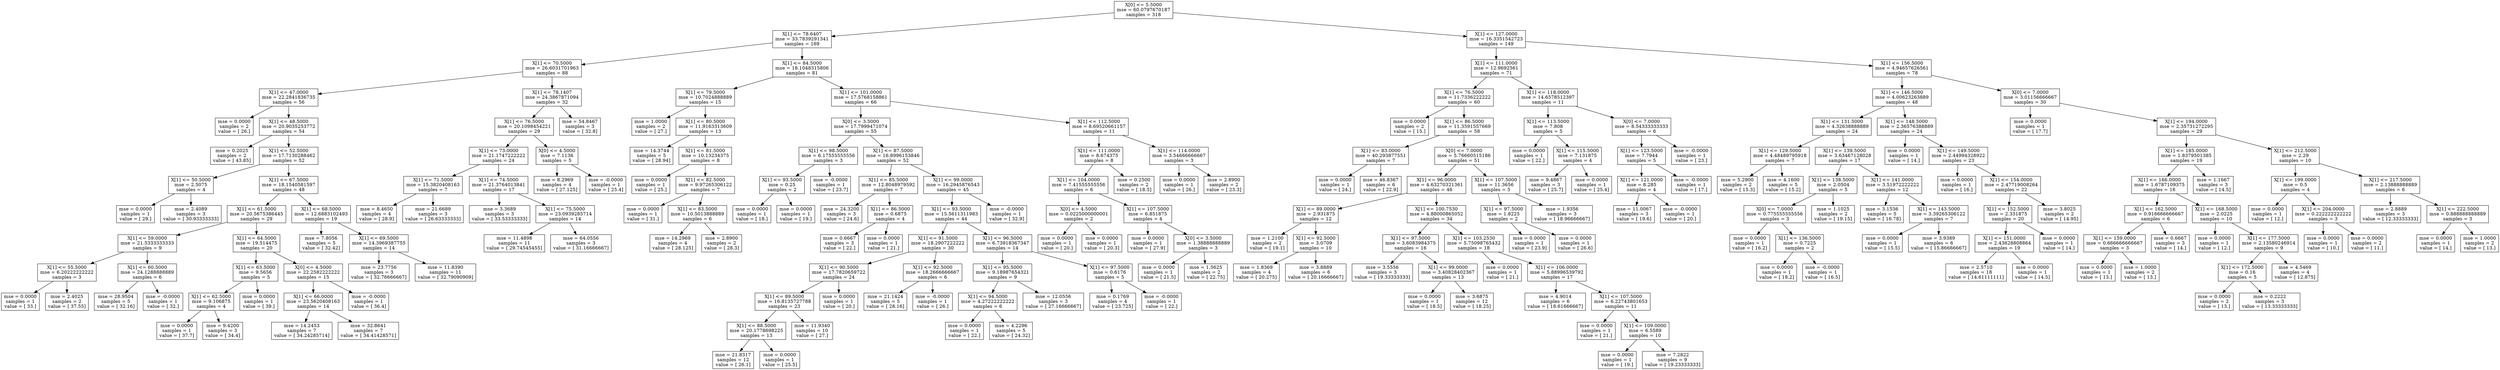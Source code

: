 digraph Tree {
0 [label="X[0] <= 5.5000\nmse = 60.0797670187\nsamples = 318", shape="box"] ;
1 [label="X[1] <= 78.6407\nmse = 33.7839291341\nsamples = 169", shape="box"] ;
0 -> 1 ;
2 [label="X[1] <= 70.5000\nmse = 26.6031701963\nsamples = 88", shape="box"] ;
1 -> 2 ;
3 [label="X[1] <= 47.0000\nmse = 22.2841836735\nsamples = 56", shape="box"] ;
2 -> 3 ;
4 [label="mse = 0.0000\nsamples = 2\nvalue = [ 26.]", shape="box"] ;
3 -> 4 ;
5 [label="X[1] <= 48.5000\nmse = 20.9035253772\nsamples = 54", shape="box"] ;
3 -> 5 ;
6 [label="mse = 0.2025\nsamples = 2\nvalue = [ 43.85]", shape="box"] ;
5 -> 6 ;
7 [label="X[1] <= 52.5000\nmse = 17.7130288462\nsamples = 52", shape="box"] ;
5 -> 7 ;
8 [label="X[1] <= 50.5000\nmse = 2.5075\nsamples = 4", shape="box"] ;
7 -> 8 ;
9 [label="mse = 0.0000\nsamples = 1\nvalue = [ 29.]", shape="box"] ;
8 -> 9 ;
10 [label="mse = 2.4089\nsamples = 3\nvalue = [ 30.93333333]", shape="box"] ;
8 -> 10 ;
11 [label="X[1] <= 67.5000\nmse = 18.1540581597\nsamples = 48", shape="box"] ;
7 -> 11 ;
12 [label="X[1] <= 61.5000\nmse = 20.5675386445\nsamples = 29", shape="box"] ;
11 -> 12 ;
13 [label="X[1] <= 59.0000\nmse = 21.5333333333\nsamples = 9", shape="box"] ;
12 -> 13 ;
14 [label="X[1] <= 55.5000\nmse = 6.20222222222\nsamples = 3", shape="box"] ;
13 -> 14 ;
15 [label="mse = 0.0000\nsamples = 1\nvalue = [ 33.]", shape="box"] ;
14 -> 15 ;
16 [label="mse = 2.4025\nsamples = 2\nvalue = [ 37.55]", shape="box"] ;
14 -> 16 ;
17 [label="X[1] <= 60.5000\nmse = 24.1288888889\nsamples = 6", shape="box"] ;
13 -> 17 ;
18 [label="mse = 28.9504\nsamples = 5\nvalue = [ 32.16]", shape="box"] ;
17 -> 18 ;
19 [label="mse = -0.0000\nsamples = 1\nvalue = [ 32.]", shape="box"] ;
17 -> 19 ;
20 [label="X[1] <= 64.5000\nmse = 19.514475\nsamples = 20", shape="box"] ;
12 -> 20 ;
21 [label="X[1] <= 63.5000\nmse = 9.5656\nsamples = 5", shape="box"] ;
20 -> 21 ;
22 [label="X[1] <= 62.5000\nmse = 9.106875\nsamples = 4", shape="box"] ;
21 -> 22 ;
23 [label="mse = 0.0000\nsamples = 1\nvalue = [ 37.7]", shape="box"] ;
22 -> 23 ;
24 [label="mse = 9.4200\nsamples = 3\nvalue = [ 34.4]", shape="box"] ;
22 -> 24 ;
25 [label="mse = 0.0000\nsamples = 1\nvalue = [ 39.]", shape="box"] ;
21 -> 25 ;
26 [label="X[0] <= 4.5000\nmse = 22.2582222222\nsamples = 15", shape="box"] ;
20 -> 26 ;
27 [label="X[1] <= 66.0000\nmse = 23.5620408163\nsamples = 14", shape="box"] ;
26 -> 27 ;
28 [label="mse = 14.2453\nsamples = 7\nvalue = [ 34.24285714]", shape="box"] ;
27 -> 28 ;
29 [label="mse = 32.8641\nsamples = 7\nvalue = [ 34.41428571]", shape="box"] ;
27 -> 29 ;
30 [label="mse = -0.0000\nsamples = 1\nvalue = [ 36.4]", shape="box"] ;
26 -> 30 ;
31 [label="X[1] <= 68.5000\nmse = 12.6883102493\nsamples = 19", shape="box"] ;
11 -> 31 ;
32 [label="mse = 7.8056\nsamples = 5\nvalue = [ 32.42]", shape="box"] ;
31 -> 32 ;
33 [label="X[1] <= 69.5000\nmse = 14.3969387755\nsamples = 14", shape="box"] ;
31 -> 33 ;
34 [label="mse = 23.7756\nsamples = 3\nvalue = [ 32.76666667]", shape="box"] ;
33 -> 34 ;
35 [label="mse = 11.8390\nsamples = 11\nvalue = [ 32.79090909]", shape="box"] ;
33 -> 35 ;
36 [label="X[1] <= 78.1407\nmse = 24.3867871094\nsamples = 32", shape="box"] ;
2 -> 36 ;
37 [label="X[1] <= 76.5000\nmse = 20.1098454221\nsamples = 29", shape="box"] ;
36 -> 37 ;
38 [label="X[1] <= 73.0000\nmse = 21.1747222222\nsamples = 24", shape="box"] ;
37 -> 38 ;
39 [label="X[1] <= 71.5000\nmse = 15.3820408163\nsamples = 7", shape="box"] ;
38 -> 39 ;
40 [label="mse = 8.4650\nsamples = 4\nvalue = [ 28.9]", shape="box"] ;
39 -> 40 ;
41 [label="mse = 21.6689\nsamples = 3\nvalue = [ 26.63333333]", shape="box"] ;
39 -> 41 ;
42 [label="X[1] <= 74.5000\nmse = 21.3764013841\nsamples = 17", shape="box"] ;
38 -> 42 ;
43 [label="mse = 3.3689\nsamples = 3\nvalue = [ 33.53333333]", shape="box"] ;
42 -> 43 ;
44 [label="X[1] <= 75.5000\nmse = 23.0939285714\nsamples = 14", shape="box"] ;
42 -> 44 ;
45 [label="mse = 11.4898\nsamples = 11\nvalue = [ 29.74545455]", shape="box"] ;
44 -> 45 ;
46 [label="mse = 64.0556\nsamples = 3\nvalue = [ 31.16666667]", shape="box"] ;
44 -> 46 ;
47 [label="X[0] <= 4.5000\nmse = 7.1136\nsamples = 5", shape="box"] ;
37 -> 47 ;
48 [label="mse = 8.2969\nsamples = 4\nvalue = [ 27.125]", shape="box"] ;
47 -> 48 ;
49 [label="mse = -0.0000\nsamples = 1\nvalue = [ 25.4]", shape="box"] ;
47 -> 49 ;
50 [label="mse = 54.8467\nsamples = 3\nvalue = [ 32.8]", shape="box"] ;
36 -> 50 ;
51 [label="X[1] <= 84.5000\nmse = 18.1048315806\nsamples = 81", shape="box"] ;
1 -> 51 ;
52 [label="X[1] <= 79.5000\nmse = 10.7024888889\nsamples = 15", shape="box"] ;
51 -> 52 ;
53 [label="mse = 1.0000\nsamples = 2\nvalue = [ 27.]", shape="box"] ;
52 -> 53 ;
54 [label="X[1] <= 80.5000\nmse = 11.9163313609\nsamples = 13", shape="box"] ;
52 -> 54 ;
55 [label="mse = 14.3744\nsamples = 5\nvalue = [ 28.94]", shape="box"] ;
54 -> 55 ;
56 [label="X[1] <= 81.5000\nmse = 10.13234375\nsamples = 8", shape="box"] ;
54 -> 56 ;
57 [label="mse = 0.0000\nsamples = 1\nvalue = [ 25.]", shape="box"] ;
56 -> 57 ;
58 [label="X[1] <= 82.5000\nmse = 9.97265306122\nsamples = 7", shape="box"] ;
56 -> 58 ;
59 [label="mse = 0.0000\nsamples = 1\nvalue = [ 31.]", shape="box"] ;
58 -> 59 ;
60 [label="X[1] <= 83.5000\nmse = 10.5013888889\nsamples = 6", shape="box"] ;
58 -> 60 ;
61 [label="mse = 14.2969\nsamples = 4\nvalue = [ 28.125]", shape="box"] ;
60 -> 61 ;
62 [label="mse = 2.8900\nsamples = 2\nvalue = [ 28.3]", shape="box"] ;
60 -> 62 ;
63 [label="X[1] <= 101.0000\nmse = 17.5768158861\nsamples = 66", shape="box"] ;
51 -> 63 ;
64 [label="X[0] <= 3.5000\nmse = 17.7999471074\nsamples = 55", shape="box"] ;
63 -> 64 ;
65 [label="X[1] <= 98.5000\nmse = 6.17555555556\nsamples = 3", shape="box"] ;
64 -> 65 ;
66 [label="X[1] <= 93.5000\nmse = 0.25\nsamples = 2", shape="box"] ;
65 -> 66 ;
67 [label="mse = 0.0000\nsamples = 1\nvalue = [ 18.]", shape="box"] ;
66 -> 67 ;
68 [label="mse = 0.0000\nsamples = 1\nvalue = [ 19.]", shape="box"] ;
66 -> 68 ;
69 [label="mse = -0.0000\nsamples = 1\nvalue = [ 23.7]", shape="box"] ;
65 -> 69 ;
70 [label="X[1] <= 87.5000\nmse = 16.8996153846\nsamples = 52", shape="box"] ;
64 -> 70 ;
71 [label="X[1] <= 85.5000\nmse = 12.8048979592\nsamples = 7", shape="box"] ;
70 -> 71 ;
72 [label="mse = 24.3200\nsamples = 3\nvalue = [ 24.6]", shape="box"] ;
71 -> 72 ;
73 [label="X[1] <= 86.5000\nmse = 0.6875\nsamples = 4", shape="box"] ;
71 -> 73 ;
74 [label="mse = 0.6667\nsamples = 3\nvalue = [ 22.]", shape="box"] ;
73 -> 74 ;
75 [label="mse = 0.0000\nsamples = 1\nvalue = [ 21.]", shape="box"] ;
73 -> 75 ;
76 [label="X[1] <= 99.0000\nmse = 16.2945876543\nsamples = 45", shape="box"] ;
70 -> 76 ;
77 [label="X[1] <= 93.5000\nmse = 15.5611311983\nsamples = 44", shape="box"] ;
76 -> 77 ;
78 [label="X[1] <= 91.5000\nmse = 18.2907222222\nsamples = 30", shape="box"] ;
77 -> 78 ;
79 [label="X[1] <= 90.5000\nmse = 17.7820659722\nsamples = 24", shape="box"] ;
78 -> 79 ;
80 [label="X[1] <= 89.5000\nmse = 16.8135727788\nsamples = 23", shape="box"] ;
79 -> 80 ;
81 [label="X[1] <= 88.5000\nmse = 20.1778698225\nsamples = 13", shape="box"] ;
80 -> 81 ;
82 [label="mse = 21.8317\nsamples = 12\nvalue = [ 26.1]", shape="box"] ;
81 -> 82 ;
83 [label="mse = 0.0000\nsamples = 1\nvalue = [ 25.5]", shape="box"] ;
81 -> 83 ;
84 [label="mse = 11.9340\nsamples = 10\nvalue = [ 27.]", shape="box"] ;
80 -> 84 ;
85 [label="mse = 0.0000\nsamples = 1\nvalue = [ 20.]", shape="box"] ;
79 -> 85 ;
86 [label="X[1] <= 92.5000\nmse = 18.2666666667\nsamples = 6", shape="box"] ;
78 -> 86 ;
87 [label="mse = 21.1424\nsamples = 5\nvalue = [ 28.16]", shape="box"] ;
86 -> 87 ;
88 [label="mse = -0.0000\nsamples = 1\nvalue = [ 26.]", shape="box"] ;
86 -> 88 ;
89 [label="X[1] <= 96.5000\nmse = 6.73918367347\nsamples = 14", shape="box"] ;
77 -> 89 ;
90 [label="X[1] <= 95.5000\nmse = 9.18987654321\nsamples = 9", shape="box"] ;
89 -> 90 ;
91 [label="X[1] <= 94.5000\nmse = 4.27222222222\nsamples = 6", shape="box"] ;
90 -> 91 ;
92 [label="mse = 0.0000\nsamples = 1\nvalue = [ 22.]", shape="box"] ;
91 -> 92 ;
93 [label="mse = 4.2296\nsamples = 5\nvalue = [ 24.32]", shape="box"] ;
91 -> 93 ;
94 [label="mse = 12.0556\nsamples = 3\nvalue = [ 27.16666667]", shape="box"] ;
90 -> 94 ;
95 [label="X[1] <= 97.5000\nmse = 0.6176\nsamples = 5", shape="box"] ;
89 -> 95 ;
96 [label="mse = 0.1769\nsamples = 4\nvalue = [ 23.725]", shape="box"] ;
95 -> 96 ;
97 [label="mse = -0.0000\nsamples = 1\nvalue = [ 22.]", shape="box"] ;
95 -> 97 ;
98 [label="mse = -0.0000\nsamples = 1\nvalue = [ 32.9]", shape="box"] ;
76 -> 98 ;
99 [label="X[1] <= 112.5000\nmse = 8.69520661157\nsamples = 11", shape="box"] ;
63 -> 99 ;
100 [label="X[1] <= 111.0000\nmse = 8.674375\nsamples = 8", shape="box"] ;
99 -> 100 ;
101 [label="X[1] <= 104.0000\nmse = 7.41555555556\nsamples = 6", shape="box"] ;
100 -> 101 ;
102 [label="X[0] <= 4.5000\nmse = 0.0225000000001\nsamples = 2", shape="box"] ;
101 -> 102 ;
103 [label="mse = 0.0000\nsamples = 1\nvalue = [ 20.]", shape="box"] ;
102 -> 103 ;
104 [label="mse = 0.0000\nsamples = 1\nvalue = [ 20.3]", shape="box"] ;
102 -> 104 ;
105 [label="X[1] <= 107.5000\nmse = 6.851875\nsamples = 4", shape="box"] ;
101 -> 105 ;
106 [label="mse = 0.0000\nsamples = 1\nvalue = [ 27.9]", shape="box"] ;
105 -> 106 ;
107 [label="X[0] <= 3.5000\nmse = 1.38888888889\nsamples = 3", shape="box"] ;
105 -> 107 ;
108 [label="mse = 0.0000\nsamples = 1\nvalue = [ 21.5]", shape="box"] ;
107 -> 108 ;
109 [label="mse = 1.5625\nsamples = 2\nvalue = [ 22.75]", shape="box"] ;
107 -> 109 ;
110 [label="mse = 0.2500\nsamples = 2\nvalue = [ 18.5]", shape="box"] ;
100 -> 110 ;
111 [label="X[1] <= 114.0000\nmse = 3.54666666667\nsamples = 3", shape="box"] ;
99 -> 111 ;
112 [label="mse = 0.0000\nsamples = 1\nvalue = [ 26.]", shape="box"] ;
111 -> 112 ;
113 [label="mse = 2.8900\nsamples = 2\nvalue = [ 23.3]", shape="box"] ;
111 -> 113 ;
114 [label="X[1] <= 127.0000\nmse = 16.3351542723\nsamples = 149", shape="box"] ;
0 -> 114 ;
115 [label="X[1] <= 111.0000\nmse = 12.9692561\nsamples = 71", shape="box"] ;
114 -> 115 ;
116 [label="X[1] <= 76.5000\nmse = 11.7336222222\nsamples = 60", shape="box"] ;
115 -> 116 ;
117 [label="mse = 0.0000\nsamples = 2\nvalue = [ 15.]", shape="box"] ;
116 -> 117 ;
118 [label="X[1] <= 86.5000\nmse = 11.3591557669\nsamples = 58", shape="box"] ;
116 -> 118 ;
119 [label="X[1] <= 83.0000\nmse = 40.293877551\nsamples = 7", shape="box"] ;
118 -> 119 ;
120 [label="mse = 0.0000\nsamples = 1\nvalue = [ 24.]", shape="box"] ;
119 -> 120 ;
121 [label="mse = 46.8367\nsamples = 6\nvalue = [ 22.9]", shape="box"] ;
119 -> 121 ;
122 [label="X[0] <= 7.0000\nmse = 5.76660515186\nsamples = 51", shape="box"] ;
118 -> 122 ;
123 [label="X[1] <= 96.0000\nmse = 4.63270321361\nsamples = 46", shape="box"] ;
122 -> 123 ;
124 [label="X[1] <= 89.0000\nmse = 2.931875\nsamples = 12", shape="box"] ;
123 -> 124 ;
125 [label="mse = 1.2100\nsamples = 2\nvalue = [ 19.1]", shape="box"] ;
124 -> 125 ;
126 [label="X[1] <= 92.5000\nmse = 3.0709\nsamples = 10", shape="box"] ;
124 -> 126 ;
127 [label="mse = 1.8369\nsamples = 4\nvalue = [ 20.275]", shape="box"] ;
126 -> 127 ;
128 [label="mse = 3.8889\nsamples = 6\nvalue = [ 20.16666667]", shape="box"] ;
126 -> 128 ;
129 [label="X[1] <= 100.7530\nmse = 4.88000865052\nsamples = 34", shape="box"] ;
123 -> 129 ;
130 [label="X[1] <= 97.5000\nmse = 3.6083984375\nsamples = 16", shape="box"] ;
129 -> 130 ;
131 [label="mse = 3.5556\nsamples = 3\nvalue = [ 19.33333333]", shape="box"] ;
130 -> 131 ;
132 [label="X[1] <= 99.0000\nmse = 3.40828402367\nsamples = 13", shape="box"] ;
130 -> 132 ;
133 [label="mse = 0.0000\nsamples = 1\nvalue = [ 18.5]", shape="box"] ;
132 -> 133 ;
134 [label="mse = 3.6875\nsamples = 12\nvalue = [ 18.25]", shape="box"] ;
132 -> 134 ;
135 [label="X[1] <= 103.2530\nmse = 5.75098765432\nsamples = 18", shape="box"] ;
129 -> 135 ;
136 [label="mse = 0.0000\nsamples = 1\nvalue = [ 21.]", shape="box"] ;
135 -> 136 ;
137 [label="X[1] <= 106.0000\nmse = 5.88996539792\nsamples = 17", shape="box"] ;
135 -> 137 ;
138 [label="mse = 4.9014\nsamples = 6\nvalue = [ 18.61666667]", shape="box"] ;
137 -> 138 ;
139 [label="X[1] <= 107.5000\nmse = 6.22743801653\nsamples = 11", shape="box"] ;
137 -> 139 ;
140 [label="mse = 0.0000\nsamples = 1\nvalue = [ 21.]", shape="box"] ;
139 -> 140 ;
141 [label="X[1] <= 109.0000\nmse = 6.5589\nsamples = 10", shape="box"] ;
139 -> 141 ;
142 [label="mse = 0.0000\nsamples = 1\nvalue = [ 19.]", shape="box"] ;
141 -> 142 ;
143 [label="mse = 7.2822\nsamples = 9\nvalue = [ 19.23333333]", shape="box"] ;
141 -> 143 ;
144 [label="X[1] <= 107.5000\nmse = 11.3656\nsamples = 5", shape="box"] ;
122 -> 144 ;
145 [label="X[1] <= 97.5000\nmse = 1.8225\nsamples = 2", shape="box"] ;
144 -> 145 ;
146 [label="mse = 0.0000\nsamples = 1\nvalue = [ 23.9]", shape="box"] ;
145 -> 146 ;
147 [label="mse = 0.0000\nsamples = 1\nvalue = [ 26.6]", shape="box"] ;
145 -> 147 ;
148 [label="mse = 1.9356\nsamples = 3\nvalue = [ 18.96666667]", shape="box"] ;
144 -> 148 ;
149 [label="X[1] <= 118.0000\nmse = 14.6578512397\nsamples = 11", shape="box"] ;
115 -> 149 ;
150 [label="X[1] <= 113.5000\nmse = 7.808\nsamples = 5", shape="box"] ;
149 -> 150 ;
151 [label="mse = 0.0000\nsamples = 1\nvalue = [ 22.]", shape="box"] ;
150 -> 151 ;
152 [label="X[1] <= 115.5000\nmse = 7.131875\nsamples = 4", shape="box"] ;
150 -> 152 ;
153 [label="mse = 9.4867\nsamples = 3\nvalue = [ 25.7]", shape="box"] ;
152 -> 153 ;
154 [label="mse = 0.0000\nsamples = 1\nvalue = [ 25.4]", shape="box"] ;
152 -> 154 ;
155 [label="X[0] <= 7.0000\nmse = 8.54333333333\nsamples = 6", shape="box"] ;
149 -> 155 ;
156 [label="X[1] <= 123.5000\nmse = 7.7944\nsamples = 5", shape="box"] ;
155 -> 156 ;
157 [label="X[1] <= 121.0000\nmse = 8.285\nsamples = 4", shape="box"] ;
156 -> 157 ;
158 [label="mse = 11.0067\nsamples = 3\nvalue = [ 19.6]", shape="box"] ;
157 -> 158 ;
159 [label="mse = -0.0000\nsamples = 1\nvalue = [ 20.]", shape="box"] ;
157 -> 159 ;
160 [label="mse = -0.0000\nsamples = 1\nvalue = [ 17.]", shape="box"] ;
156 -> 160 ;
161 [label="mse = -0.0000\nsamples = 1\nvalue = [ 23.]", shape="box"] ;
155 -> 161 ;
162 [label="X[1] <= 156.5000\nmse = 4.94657626561\nsamples = 78", shape="box"] ;
114 -> 162 ;
163 [label="X[1] <= 146.5000\nmse = 4.00623263889\nsamples = 48", shape="box"] ;
162 -> 163 ;
164 [label="X[1] <= 131.5000\nmse = 4.32638888889\nsamples = 24", shape="box"] ;
163 -> 164 ;
165 [label="X[1] <= 129.5000\nmse = 4.48489795918\nsamples = 7", shape="box"] ;
164 -> 165 ;
166 [label="mse = 5.2900\nsamples = 2\nvalue = [ 15.3]", shape="box"] ;
165 -> 166 ;
167 [label="mse = 4.1600\nsamples = 5\nvalue = [ 15.2]", shape="box"] ;
165 -> 167 ;
168 [label="X[1] <= 139.5000\nmse = 3.63467128028\nsamples = 17", shape="box"] ;
164 -> 168 ;
169 [label="X[1] <= 138.5000\nmse = 2.0504\nsamples = 5", shape="box"] ;
168 -> 169 ;
170 [label="X[0] <= 7.0000\nmse = 0.775555555556\nsamples = 3", shape="box"] ;
169 -> 170 ;
171 [label="mse = 0.0000\nsamples = 1\nvalue = [ 16.2]", shape="box"] ;
170 -> 171 ;
172 [label="X[1] <= 136.5000\nmse = 0.7225\nsamples = 2", shape="box"] ;
170 -> 172 ;
173 [label="mse = 0.0000\nsamples = 1\nvalue = [ 18.2]", shape="box"] ;
172 -> 173 ;
174 [label="mse = -0.0000\nsamples = 1\nvalue = [ 16.5]", shape="box"] ;
172 -> 174 ;
175 [label="mse = 1.1025\nsamples = 2\nvalue = [ 19.15]", shape="box"] ;
169 -> 175 ;
176 [label="X[1] <= 141.0000\nmse = 3.51972222222\nsamples = 12", shape="box"] ;
168 -> 176 ;
177 [label="mse = 3.1536\nsamples = 5\nvalue = [ 16.78]", shape="box"] ;
176 -> 177 ;
178 [label="X[1] <= 143.5000\nmse = 3.39265306122\nsamples = 7", shape="box"] ;
176 -> 178 ;
179 [label="mse = 0.0000\nsamples = 1\nvalue = [ 15.5]", shape="box"] ;
178 -> 179 ;
180 [label="mse = 3.9389\nsamples = 6\nvalue = [ 15.86666667]", shape="box"] ;
178 -> 180 ;
181 [label="X[1] <= 148.5000\nmse = 2.36576388889\nsamples = 24", shape="box"] ;
163 -> 181 ;
182 [label="mse = 0.0000\nsamples = 1\nvalue = [ 14.]", shape="box"] ;
181 -> 182 ;
183 [label="X[1] <= 149.5000\nmse = 2.44994328922\nsamples = 23", shape="box"] ;
181 -> 183 ;
184 [label="mse = 0.0000\nsamples = 1\nvalue = [ 16.]", shape="box"] ;
183 -> 184 ;
185 [label="X[1] <= 154.0000\nmse = 2.47719008264\nsamples = 22", shape="box"] ;
183 -> 185 ;
186 [label="X[1] <= 152.5000\nmse = 2.331875\nsamples = 20", shape="box"] ;
185 -> 186 ;
187 [label="X[1] <= 151.0000\nmse = 2.43628808864\nsamples = 19", shape="box"] ;
186 -> 187 ;
188 [label="mse = 2.5710\nsamples = 18\nvalue = [ 14.61111111]", shape="box"] ;
187 -> 188 ;
189 [label="mse = 0.0000\nsamples = 1\nvalue = [ 14.5]", shape="box"] ;
187 -> 189 ;
190 [label="mse = 0.0000\nsamples = 1\nvalue = [ 14.]", shape="box"] ;
186 -> 190 ;
191 [label="mse = 3.8025\nsamples = 2\nvalue = [ 14.95]", shape="box"] ;
185 -> 191 ;
192 [label="X[0] <= 7.0000\nmse = 3.01156666667\nsamples = 30", shape="box"] ;
162 -> 192 ;
193 [label="mse = 0.0000\nsamples = 1\nvalue = [ 17.7]", shape="box"] ;
192 -> 193 ;
194 [label="X[1] <= 194.0000\nmse = 2.35731272295\nsamples = 29", shape="box"] ;
192 -> 194 ;
195 [label="X[1] <= 185.0000\nmse = 1.8379501385\nsamples = 19", shape="box"] ;
194 -> 195 ;
196 [label="X[1] <= 166.0000\nmse = 1.6787109375\nsamples = 16", shape="box"] ;
195 -> 196 ;
197 [label="X[1] <= 162.5000\nmse = 0.916666666667\nsamples = 6", shape="box"] ;
196 -> 197 ;
198 [label="X[1] <= 159.0000\nmse = 0.666666666667\nsamples = 3", shape="box"] ;
197 -> 198 ;
199 [label="mse = 0.0000\nsamples = 1\nvalue = [ 13.]", shape="box"] ;
198 -> 199 ;
200 [label="mse = 1.0000\nsamples = 2\nvalue = [ 13.]", shape="box"] ;
198 -> 200 ;
201 [label="mse = 0.6667\nsamples = 3\nvalue = [ 14.]", shape="box"] ;
197 -> 201 ;
202 [label="X[1] <= 168.5000\nmse = 2.0225\nsamples = 10", shape="box"] ;
196 -> 202 ;
203 [label="mse = 0.0000\nsamples = 1\nvalue = [ 12.]", shape="box"] ;
202 -> 203 ;
204 [label="X[1] <= 177.5000\nmse = 2.13580246914\nsamples = 9", shape="box"] ;
202 -> 204 ;
205 [label="X[1] <= 172.5000\nmse = 0.16\nsamples = 5", shape="box"] ;
204 -> 205 ;
206 [label="mse = 0.0000\nsamples = 2\nvalue = [ 13.]", shape="box"] ;
205 -> 206 ;
207 [label="mse = 0.2222\nsamples = 3\nvalue = [ 13.33333333]", shape="box"] ;
205 -> 207 ;
208 [label="mse = 4.5469\nsamples = 4\nvalue = [ 12.875]", shape="box"] ;
204 -> 208 ;
209 [label="mse = 1.1667\nsamples = 3\nvalue = [ 14.5]", shape="box"] ;
195 -> 209 ;
210 [label="X[1] <= 212.5000\nmse = 2.29\nsamples = 10", shape="box"] ;
194 -> 210 ;
211 [label="X[1] <= 199.0000\nmse = 0.5\nsamples = 4", shape="box"] ;
210 -> 211 ;
212 [label="mse = 0.0000\nsamples = 1\nvalue = [ 12.]", shape="box"] ;
211 -> 212 ;
213 [label="X[1] <= 204.0000\nmse = 0.222222222222\nsamples = 3", shape="box"] ;
211 -> 213 ;
214 [label="mse = 0.0000\nsamples = 1\nvalue = [ 10.]", shape="box"] ;
213 -> 214 ;
215 [label="mse = 0.0000\nsamples = 2\nvalue = [ 11.]", shape="box"] ;
213 -> 215 ;
216 [label="X[1] <= 217.5000\nmse = 2.13888888889\nsamples = 6", shape="box"] ;
210 -> 216 ;
217 [label="mse = 2.8889\nsamples = 3\nvalue = [ 12.33333333]", shape="box"] ;
216 -> 217 ;
218 [label="X[1] <= 222.5000\nmse = 0.888888888889\nsamples = 3", shape="box"] ;
216 -> 218 ;
219 [label="mse = 0.0000\nsamples = 1\nvalue = [ 14.]", shape="box"] ;
218 -> 219 ;
220 [label="mse = 1.0000\nsamples = 2\nvalue = [ 13.]", shape="box"] ;
218 -> 220 ;
}